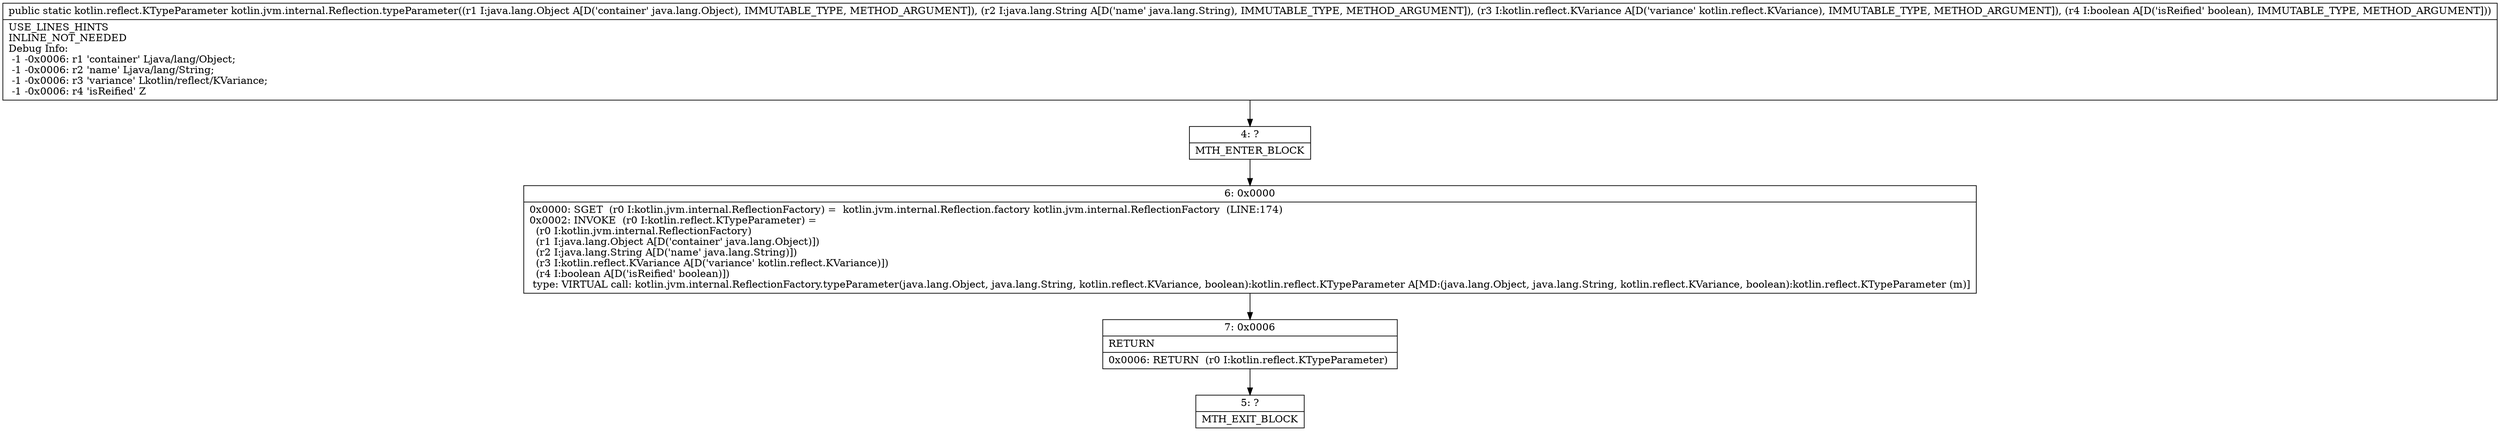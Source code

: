 digraph "CFG forkotlin.jvm.internal.Reflection.typeParameter(Ljava\/lang\/Object;Ljava\/lang\/String;Lkotlin\/reflect\/KVariance;Z)Lkotlin\/reflect\/KTypeParameter;" {
Node_4 [shape=record,label="{4\:\ ?|MTH_ENTER_BLOCK\l}"];
Node_6 [shape=record,label="{6\:\ 0x0000|0x0000: SGET  (r0 I:kotlin.jvm.internal.ReflectionFactory) =  kotlin.jvm.internal.Reflection.factory kotlin.jvm.internal.ReflectionFactory  (LINE:174)\l0x0002: INVOKE  (r0 I:kotlin.reflect.KTypeParameter) = \l  (r0 I:kotlin.jvm.internal.ReflectionFactory)\l  (r1 I:java.lang.Object A[D('container' java.lang.Object)])\l  (r2 I:java.lang.String A[D('name' java.lang.String)])\l  (r3 I:kotlin.reflect.KVariance A[D('variance' kotlin.reflect.KVariance)])\l  (r4 I:boolean A[D('isReified' boolean)])\l type: VIRTUAL call: kotlin.jvm.internal.ReflectionFactory.typeParameter(java.lang.Object, java.lang.String, kotlin.reflect.KVariance, boolean):kotlin.reflect.KTypeParameter A[MD:(java.lang.Object, java.lang.String, kotlin.reflect.KVariance, boolean):kotlin.reflect.KTypeParameter (m)]\l}"];
Node_7 [shape=record,label="{7\:\ 0x0006|RETURN\l|0x0006: RETURN  (r0 I:kotlin.reflect.KTypeParameter) \l}"];
Node_5 [shape=record,label="{5\:\ ?|MTH_EXIT_BLOCK\l}"];
MethodNode[shape=record,label="{public static kotlin.reflect.KTypeParameter kotlin.jvm.internal.Reflection.typeParameter((r1 I:java.lang.Object A[D('container' java.lang.Object), IMMUTABLE_TYPE, METHOD_ARGUMENT]), (r2 I:java.lang.String A[D('name' java.lang.String), IMMUTABLE_TYPE, METHOD_ARGUMENT]), (r3 I:kotlin.reflect.KVariance A[D('variance' kotlin.reflect.KVariance), IMMUTABLE_TYPE, METHOD_ARGUMENT]), (r4 I:boolean A[D('isReified' boolean), IMMUTABLE_TYPE, METHOD_ARGUMENT]))  | USE_LINES_HINTS\lINLINE_NOT_NEEDED\lDebug Info:\l  \-1 \-0x0006: r1 'container' Ljava\/lang\/Object;\l  \-1 \-0x0006: r2 'name' Ljava\/lang\/String;\l  \-1 \-0x0006: r3 'variance' Lkotlin\/reflect\/KVariance;\l  \-1 \-0x0006: r4 'isReified' Z\l}"];
MethodNode -> Node_4;Node_4 -> Node_6;
Node_6 -> Node_7;
Node_7 -> Node_5;
}

